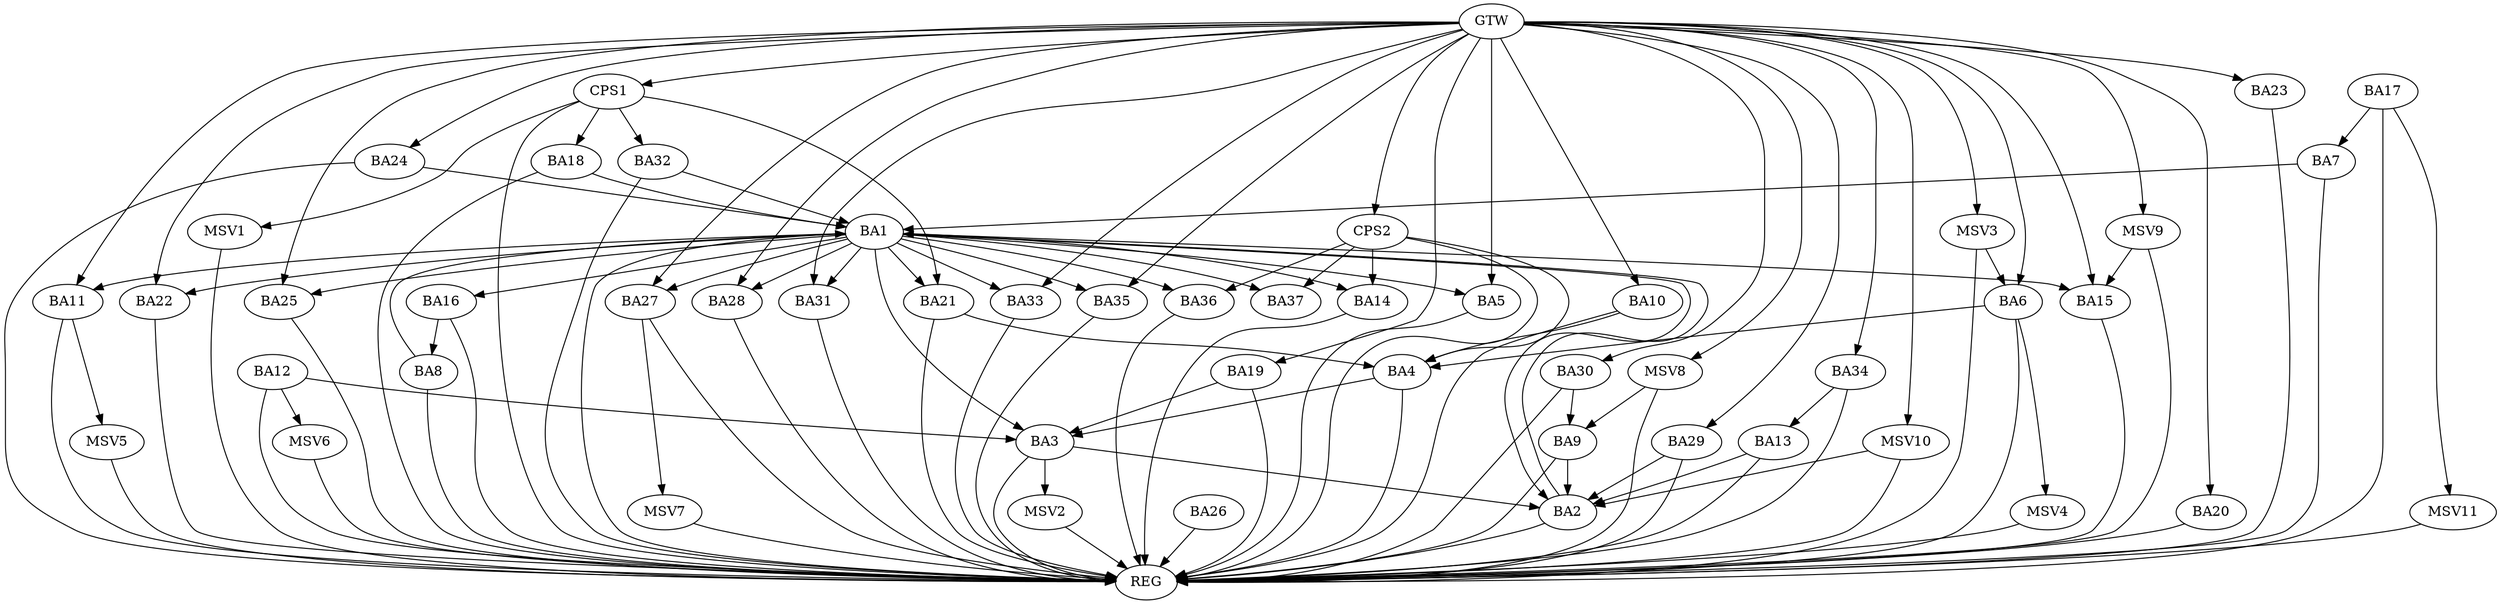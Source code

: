 strict digraph G {
  BA1 [ label="BA1" ];
  BA2 [ label="BA2" ];
  BA3 [ label="BA3" ];
  BA4 [ label="BA4" ];
  BA5 [ label="BA5" ];
  BA6 [ label="BA6" ];
  BA7 [ label="BA7" ];
  BA8 [ label="BA8" ];
  BA9 [ label="BA9" ];
  BA10 [ label="BA10" ];
  BA11 [ label="BA11" ];
  BA12 [ label="BA12" ];
  BA13 [ label="BA13" ];
  BA14 [ label="BA14" ];
  BA15 [ label="BA15" ];
  BA16 [ label="BA16" ];
  BA17 [ label="BA17" ];
  BA18 [ label="BA18" ];
  BA19 [ label="BA19" ];
  BA20 [ label="BA20" ];
  BA21 [ label="BA21" ];
  BA22 [ label="BA22" ];
  BA23 [ label="BA23" ];
  BA24 [ label="BA24" ];
  BA25 [ label="BA25" ];
  BA26 [ label="BA26" ];
  BA27 [ label="BA27" ];
  BA28 [ label="BA28" ];
  BA29 [ label="BA29" ];
  BA30 [ label="BA30" ];
  BA31 [ label="BA31" ];
  BA32 [ label="BA32" ];
  BA33 [ label="BA33" ];
  BA34 [ label="BA34" ];
  BA35 [ label="BA35" ];
  BA36 [ label="BA36" ];
  BA37 [ label="BA37" ];
  CPS1 [ label="CPS1" ];
  CPS2 [ label="CPS2" ];
  GTW [ label="GTW" ];
  REG [ label="REG" ];
  MSV1 [ label="MSV1" ];
  MSV2 [ label="MSV2" ];
  MSV3 [ label="MSV3" ];
  MSV4 [ label="MSV4" ];
  MSV5 [ label="MSV5" ];
  MSV6 [ label="MSV6" ];
  MSV7 [ label="MSV7" ];
  MSV8 [ label="MSV8" ];
  MSV9 [ label="MSV9" ];
  MSV10 [ label="MSV10" ];
  MSV11 [ label="MSV11" ];
  BA1 -> BA2;
  BA2 -> BA1;
  BA3 -> BA2;
  BA4 -> BA3;
  BA6 -> BA4;
  BA7 -> BA1;
  BA8 -> BA1;
  BA9 -> BA2;
  BA10 -> BA4;
  BA12 -> BA3;
  BA13 -> BA2;
  BA16 -> BA8;
  BA17 -> BA7;
  BA18 -> BA1;
  BA19 -> BA3;
  BA21 -> BA4;
  BA24 -> BA1;
  BA29 -> BA2;
  BA30 -> BA9;
  BA32 -> BA1;
  BA34 -> BA13;
  CPS1 -> BA32;
  CPS1 -> BA21;
  CPS1 -> BA18;
  CPS2 -> BA36;
  CPS2 -> BA14;
  CPS2 -> BA37;
  CPS2 -> BA4;
  GTW -> BA5;
  GTW -> BA6;
  GTW -> BA10;
  GTW -> BA11;
  GTW -> BA15;
  GTW -> BA19;
  GTW -> BA20;
  GTW -> BA22;
  GTW -> BA23;
  GTW -> BA24;
  GTW -> BA25;
  GTW -> BA27;
  GTW -> BA28;
  GTW -> BA29;
  GTW -> BA30;
  GTW -> BA31;
  GTW -> BA33;
  GTW -> BA34;
  GTW -> BA35;
  GTW -> CPS1;
  GTW -> CPS2;
  BA1 -> REG;
  BA2 -> REG;
  BA3 -> REG;
  BA4 -> REG;
  BA5 -> REG;
  BA6 -> REG;
  BA7 -> REG;
  BA8 -> REG;
  BA9 -> REG;
  BA10 -> REG;
  BA11 -> REG;
  BA12 -> REG;
  BA13 -> REG;
  BA14 -> REG;
  BA15 -> REG;
  BA16 -> REG;
  BA17 -> REG;
  BA18 -> REG;
  BA19 -> REG;
  BA20 -> REG;
  BA21 -> REG;
  BA22 -> REG;
  BA23 -> REG;
  BA24 -> REG;
  BA25 -> REG;
  BA26 -> REG;
  BA27 -> REG;
  BA28 -> REG;
  BA29 -> REG;
  BA30 -> REG;
  BA31 -> REG;
  BA32 -> REG;
  BA33 -> REG;
  BA34 -> REG;
  BA35 -> REG;
  BA36 -> REG;
  CPS1 -> REG;
  CPS2 -> REG;
  BA1 -> BA21;
  BA1 -> BA28;
  BA1 -> BA3;
  BA1 -> BA36;
  BA1 -> BA5;
  BA1 -> BA15;
  BA1 -> BA37;
  BA1 -> BA27;
  BA1 -> BA22;
  BA1 -> BA35;
  BA1 -> BA25;
  BA1 -> BA14;
  BA1 -> BA11;
  BA1 -> BA16;
  BA1 -> BA31;
  BA1 -> BA33;
  CPS1 -> MSV1;
  MSV1 -> REG;
  BA3 -> MSV2;
  MSV2 -> REG;
  MSV3 -> BA6;
  GTW -> MSV3;
  MSV3 -> REG;
  BA6 -> MSV4;
  MSV4 -> REG;
  BA11 -> MSV5;
  MSV5 -> REG;
  BA12 -> MSV6;
  MSV6 -> REG;
  BA27 -> MSV7;
  MSV7 -> REG;
  MSV8 -> BA9;
  GTW -> MSV8;
  MSV8 -> REG;
  MSV9 -> BA15;
  GTW -> MSV9;
  MSV9 -> REG;
  MSV10 -> BA2;
  GTW -> MSV10;
  MSV10 -> REG;
  BA17 -> MSV11;
  MSV11 -> REG;
}
